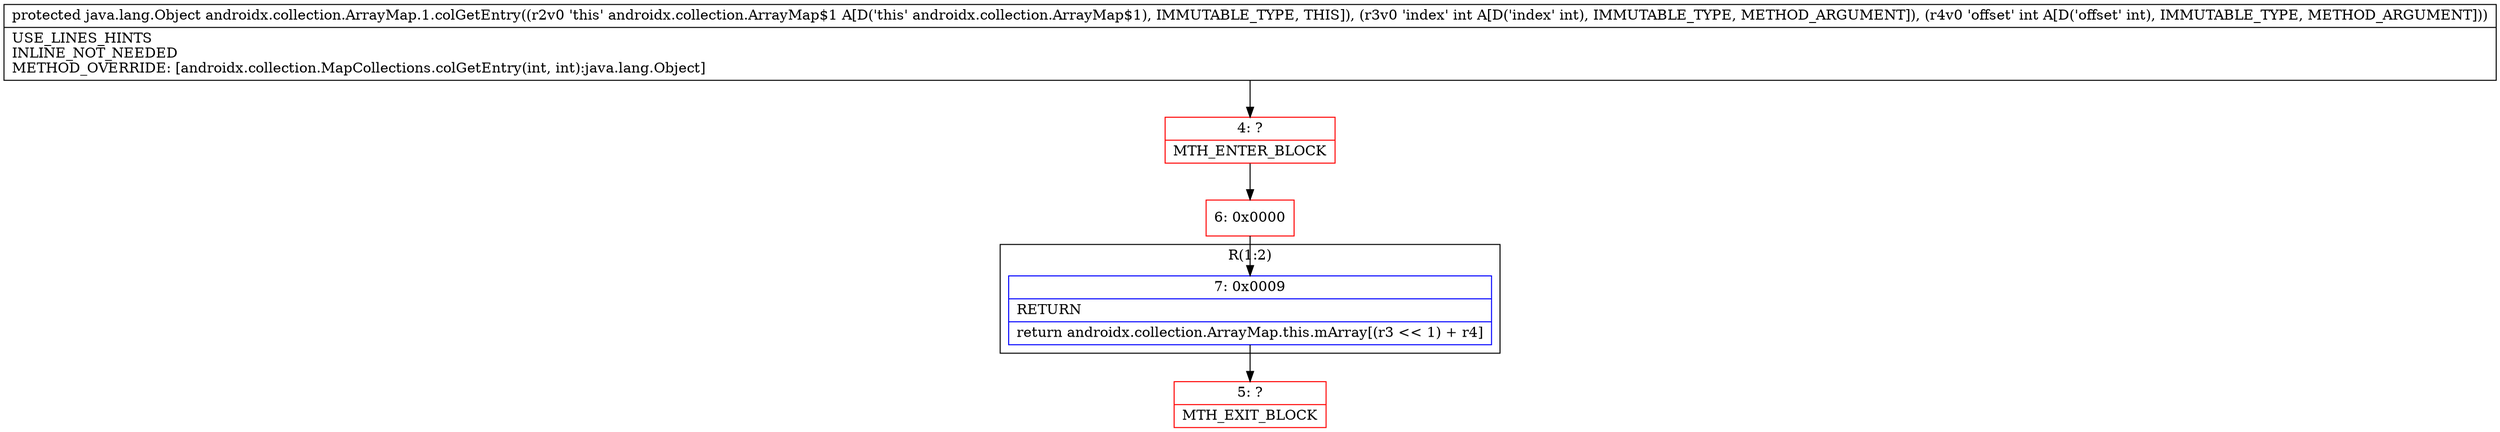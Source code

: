 digraph "CFG forandroidx.collection.ArrayMap.1.colGetEntry(II)Ljava\/lang\/Object;" {
subgraph cluster_Region_834099336 {
label = "R(1:2)";
node [shape=record,color=blue];
Node_7 [shape=record,label="{7\:\ 0x0009|RETURN\l|return androidx.collection.ArrayMap.this.mArray[(r3 \<\< 1) + r4]\l}"];
}
Node_4 [shape=record,color=red,label="{4\:\ ?|MTH_ENTER_BLOCK\l}"];
Node_6 [shape=record,color=red,label="{6\:\ 0x0000}"];
Node_5 [shape=record,color=red,label="{5\:\ ?|MTH_EXIT_BLOCK\l}"];
MethodNode[shape=record,label="{protected java.lang.Object androidx.collection.ArrayMap.1.colGetEntry((r2v0 'this' androidx.collection.ArrayMap$1 A[D('this' androidx.collection.ArrayMap$1), IMMUTABLE_TYPE, THIS]), (r3v0 'index' int A[D('index' int), IMMUTABLE_TYPE, METHOD_ARGUMENT]), (r4v0 'offset' int A[D('offset' int), IMMUTABLE_TYPE, METHOD_ARGUMENT]))  | USE_LINES_HINTS\lINLINE_NOT_NEEDED\lMETHOD_OVERRIDE: [androidx.collection.MapCollections.colGetEntry(int, int):java.lang.Object]\l}"];
MethodNode -> Node_4;Node_7 -> Node_5;
Node_4 -> Node_6;
Node_6 -> Node_7;
}

